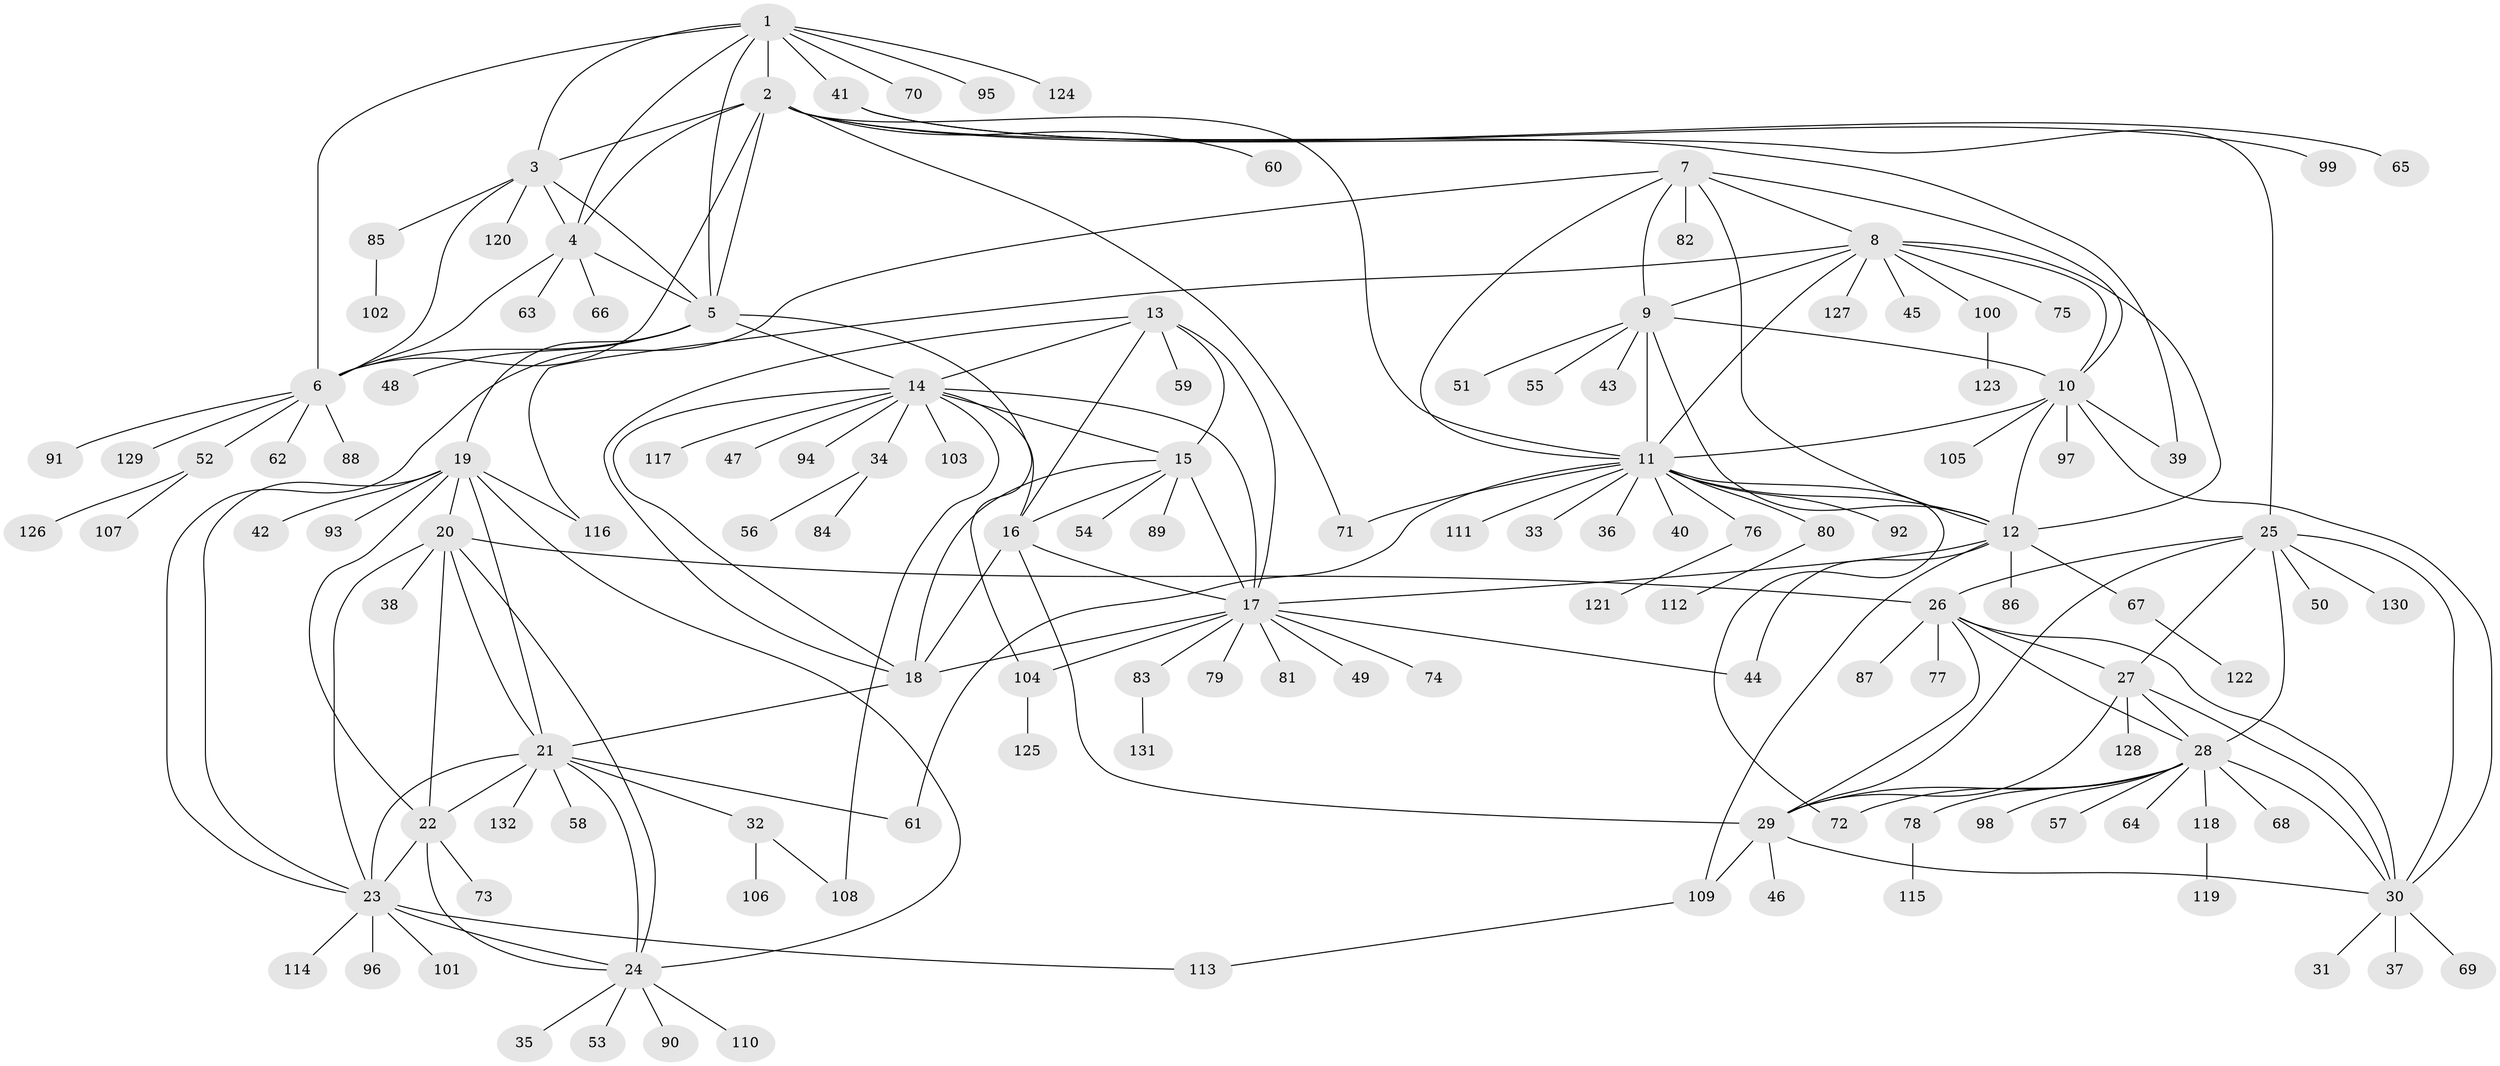 // Generated by graph-tools (version 1.1) at 2025/54/03/09/25 04:54:07]
// undirected, 132 vertices, 197 edges
graph export_dot {
graph [start="1"]
  node [color=gray90,style=filled];
  1;
  2;
  3;
  4;
  5;
  6;
  7;
  8;
  9;
  10;
  11;
  12;
  13;
  14;
  15;
  16;
  17;
  18;
  19;
  20;
  21;
  22;
  23;
  24;
  25;
  26;
  27;
  28;
  29;
  30;
  31;
  32;
  33;
  34;
  35;
  36;
  37;
  38;
  39;
  40;
  41;
  42;
  43;
  44;
  45;
  46;
  47;
  48;
  49;
  50;
  51;
  52;
  53;
  54;
  55;
  56;
  57;
  58;
  59;
  60;
  61;
  62;
  63;
  64;
  65;
  66;
  67;
  68;
  69;
  70;
  71;
  72;
  73;
  74;
  75;
  76;
  77;
  78;
  79;
  80;
  81;
  82;
  83;
  84;
  85;
  86;
  87;
  88;
  89;
  90;
  91;
  92;
  93;
  94;
  95;
  96;
  97;
  98;
  99;
  100;
  101;
  102;
  103;
  104;
  105;
  106;
  107;
  108;
  109;
  110;
  111;
  112;
  113;
  114;
  115;
  116;
  117;
  118;
  119;
  120;
  121;
  122;
  123;
  124;
  125;
  126;
  127;
  128;
  129;
  130;
  131;
  132;
  1 -- 2;
  1 -- 3;
  1 -- 4;
  1 -- 5;
  1 -- 6;
  1 -- 41;
  1 -- 70;
  1 -- 95;
  1 -- 124;
  2 -- 3;
  2 -- 4;
  2 -- 5;
  2 -- 6;
  2 -- 11;
  2 -- 25;
  2 -- 39;
  2 -- 60;
  2 -- 71;
  3 -- 4;
  3 -- 5;
  3 -- 6;
  3 -- 85;
  3 -- 120;
  4 -- 5;
  4 -- 6;
  4 -- 63;
  4 -- 66;
  5 -- 6;
  5 -- 14;
  5 -- 19;
  5 -- 48;
  5 -- 104;
  6 -- 52;
  6 -- 62;
  6 -- 88;
  6 -- 91;
  6 -- 129;
  7 -- 8;
  7 -- 9;
  7 -- 10;
  7 -- 11;
  7 -- 12;
  7 -- 23;
  7 -- 82;
  8 -- 9;
  8 -- 10;
  8 -- 11;
  8 -- 12;
  8 -- 45;
  8 -- 75;
  8 -- 100;
  8 -- 116;
  8 -- 127;
  9 -- 10;
  9 -- 11;
  9 -- 12;
  9 -- 43;
  9 -- 51;
  9 -- 55;
  10 -- 11;
  10 -- 12;
  10 -- 30;
  10 -- 39;
  10 -- 97;
  10 -- 105;
  11 -- 12;
  11 -- 33;
  11 -- 36;
  11 -- 40;
  11 -- 61;
  11 -- 71;
  11 -- 72;
  11 -- 76;
  11 -- 80;
  11 -- 92;
  11 -- 111;
  12 -- 17;
  12 -- 44;
  12 -- 67;
  12 -- 86;
  12 -- 109;
  13 -- 14;
  13 -- 15;
  13 -- 16;
  13 -- 17;
  13 -- 18;
  13 -- 59;
  14 -- 15;
  14 -- 16;
  14 -- 17;
  14 -- 18;
  14 -- 34;
  14 -- 47;
  14 -- 94;
  14 -- 103;
  14 -- 108;
  14 -- 117;
  15 -- 16;
  15 -- 17;
  15 -- 18;
  15 -- 54;
  15 -- 89;
  16 -- 17;
  16 -- 18;
  16 -- 29;
  17 -- 18;
  17 -- 44;
  17 -- 49;
  17 -- 74;
  17 -- 79;
  17 -- 81;
  17 -- 83;
  17 -- 104;
  18 -- 21;
  19 -- 20;
  19 -- 21;
  19 -- 22;
  19 -- 23;
  19 -- 24;
  19 -- 42;
  19 -- 93;
  19 -- 116;
  20 -- 21;
  20 -- 22;
  20 -- 23;
  20 -- 24;
  20 -- 26;
  20 -- 38;
  21 -- 22;
  21 -- 23;
  21 -- 24;
  21 -- 32;
  21 -- 58;
  21 -- 61;
  21 -- 132;
  22 -- 23;
  22 -- 24;
  22 -- 73;
  23 -- 24;
  23 -- 96;
  23 -- 101;
  23 -- 113;
  23 -- 114;
  24 -- 35;
  24 -- 53;
  24 -- 90;
  24 -- 110;
  25 -- 26;
  25 -- 27;
  25 -- 28;
  25 -- 29;
  25 -- 30;
  25 -- 50;
  25 -- 130;
  26 -- 27;
  26 -- 28;
  26 -- 29;
  26 -- 30;
  26 -- 77;
  26 -- 87;
  27 -- 28;
  27 -- 29;
  27 -- 30;
  27 -- 128;
  28 -- 29;
  28 -- 30;
  28 -- 57;
  28 -- 64;
  28 -- 68;
  28 -- 72;
  28 -- 78;
  28 -- 98;
  28 -- 118;
  29 -- 30;
  29 -- 46;
  29 -- 109;
  30 -- 31;
  30 -- 37;
  30 -- 69;
  32 -- 106;
  32 -- 108;
  34 -- 56;
  34 -- 84;
  41 -- 65;
  41 -- 99;
  52 -- 107;
  52 -- 126;
  67 -- 122;
  76 -- 121;
  78 -- 115;
  80 -- 112;
  83 -- 131;
  85 -- 102;
  100 -- 123;
  104 -- 125;
  109 -- 113;
  118 -- 119;
}
